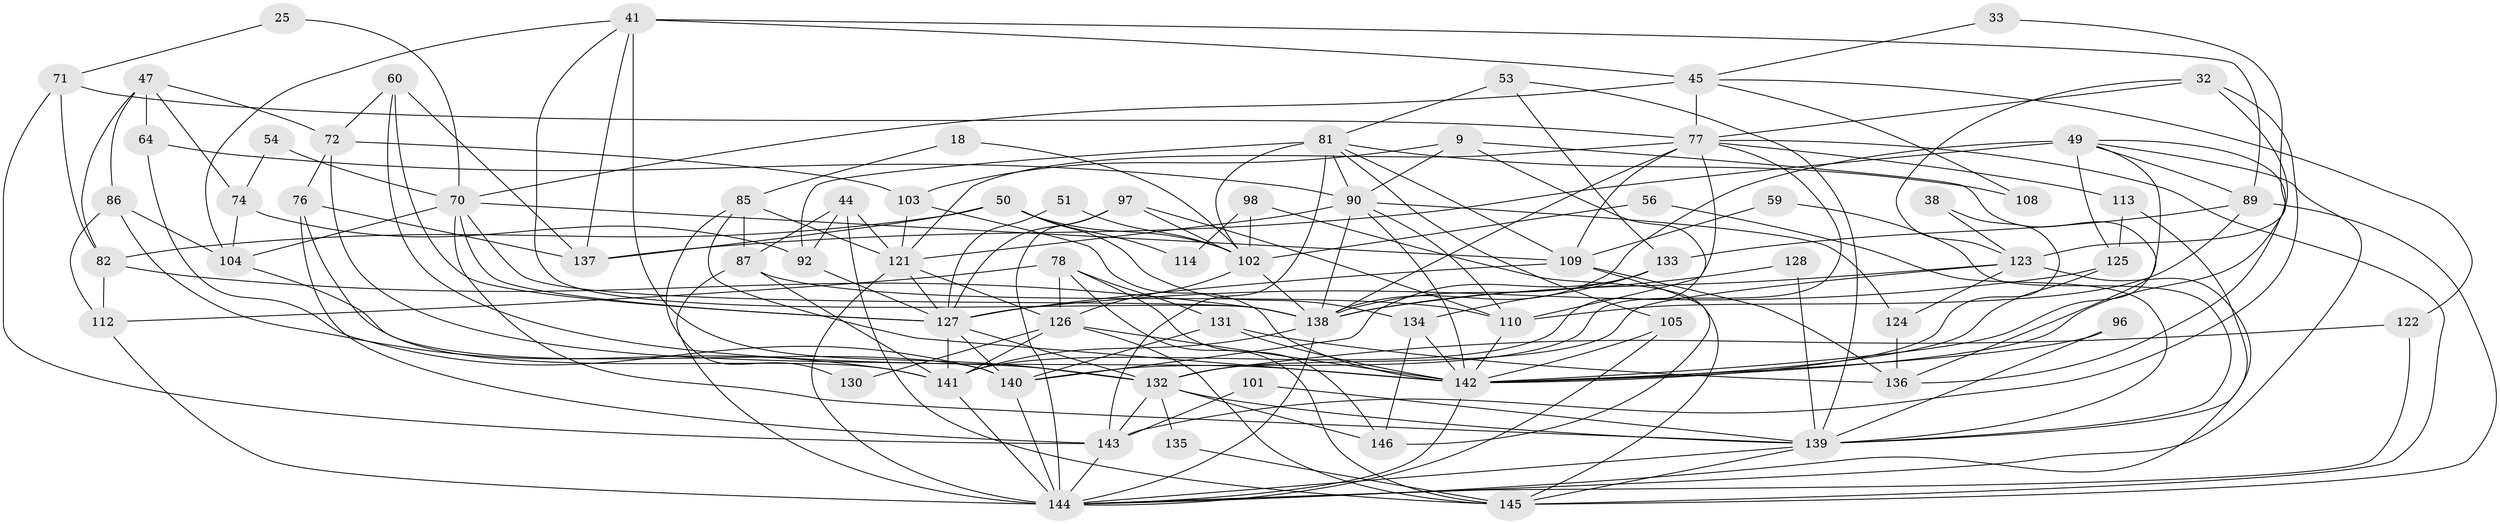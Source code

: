 // original degree distribution, {4: 0.2328767123287671, 2: 0.1643835616438356, 3: 0.2465753424657534, 5: 0.2054794520547945, 6: 0.0958904109589041, 7: 0.0410958904109589, 8: 0.0136986301369863}
// Generated by graph-tools (version 1.1) at 2025/49/03/09/25 04:49:58]
// undirected, 73 vertices, 187 edges
graph export_dot {
graph [start="1"]
  node [color=gray90,style=filled];
  9;
  18;
  25;
  32 [super="+7"];
  33;
  38;
  41;
  44;
  45 [super="+37"];
  47;
  49 [super="+23+2"];
  50 [super="+48"];
  51;
  53;
  54;
  56;
  59;
  60 [super="+4"];
  64;
  70 [super="+1+8"];
  71;
  72;
  74;
  76;
  77 [super="+17+62"];
  78;
  81 [super="+14"];
  82 [super="+75"];
  85;
  86;
  87 [super="+35"];
  89 [super="+79"];
  90 [super="+46"];
  92;
  96;
  97;
  98;
  101;
  102 [super="+28"];
  103;
  104 [super="+30"];
  105;
  108;
  109 [super="+24+10"];
  110 [super="+21"];
  112 [super="+52"];
  113;
  114 [super="+27"];
  121 [super="+39+83"];
  122;
  123 [super="+31+11"];
  124;
  125 [super="+73"];
  126 [super="+13+95"];
  127 [super="+61"];
  128;
  130;
  131 [super="+84"];
  132 [super="+43"];
  133;
  134;
  135;
  136 [super="+40"];
  137 [super="+20"];
  138 [super="+107+119+129"];
  139 [super="+26+57+118"];
  140 [super="+106+93"];
  141 [super="+5+66"];
  142 [super="+117"];
  143 [super="+80"];
  144 [super="+12+88+94+115"];
  145 [super="+120"];
  146 [super="+65"];
  9 -- 103;
  9 -- 141 [weight=2];
  9 -- 90;
  9 -- 136;
  18 -- 102;
  18 -- 85;
  25 -- 70;
  25 -- 71;
  32 -- 143;
  32 -- 123;
  32 -- 77;
  32 -- 142 [weight=2];
  33 -- 123;
  33 -- 45;
  38 -- 123;
  38 -- 142;
  41 -- 45 [weight=2];
  41 -- 137;
  41 -- 104;
  41 -- 138;
  41 -- 132;
  41 -- 89;
  44 -- 121;
  44 -- 92;
  44 -- 145;
  44 -- 87;
  45 -- 70;
  45 -- 77;
  45 -- 122;
  45 -- 108;
  47 -- 86;
  47 -- 72;
  47 -- 64;
  47 -- 74;
  47 -- 82;
  49 -- 137;
  49 -- 138 [weight=3];
  49 -- 142;
  49 -- 125;
  49 -- 89;
  49 -- 136;
  49 -- 144;
  50 -- 134;
  50 -- 82;
  50 -- 137;
  50 -- 102;
  50 -- 114;
  51 -- 127;
  51 -- 102;
  53 -- 133;
  53 -- 139;
  53 -- 81;
  54 -- 74;
  54 -- 70;
  56 -- 139;
  56 -- 102;
  59 -- 139 [weight=2];
  59 -- 109 [weight=2];
  60 -- 72;
  60 -- 137;
  60 -- 127;
  60 -- 142;
  64 -- 90;
  64 -- 140;
  70 -- 138;
  70 -- 104;
  70 -- 109;
  70 -- 139;
  70 -- 127;
  71 -- 82;
  71 -- 143;
  71 -- 77;
  72 -- 132;
  72 -- 103;
  72 -- 76;
  74 -- 92;
  74 -- 104;
  76 -- 141 [weight=2];
  76 -- 143;
  76 -- 137;
  77 -- 109 [weight=2];
  77 -- 138;
  77 -- 110 [weight=2];
  77 -- 113;
  77 -- 140;
  77 -- 145;
  77 -- 121;
  78 -- 126 [weight=3];
  78 -- 146;
  78 -- 112;
  78 -- 131;
  78 -- 145;
  81 -- 102 [weight=2];
  81 -- 105;
  81 -- 108;
  81 -- 92;
  81 -- 143 [weight=2];
  81 -- 90;
  81 -- 109;
  82 -- 112;
  82 -- 138;
  85 -- 87 [weight=2];
  85 -- 130;
  85 -- 142;
  85 -- 121;
  86 -- 104;
  86 -- 141;
  86 -- 112;
  87 -- 110;
  87 -- 144;
  87 -- 141;
  89 -- 133;
  89 -- 110;
  89 -- 145;
  90 -- 121;
  90 -- 124;
  90 -- 110 [weight=2];
  90 -- 138 [weight=2];
  90 -- 142;
  92 -- 127 [weight=2];
  96 -- 139;
  96 -- 142;
  97 -- 102;
  97 -- 110;
  97 -- 127;
  97 -- 144 [weight=2];
  98 -- 114 [weight=2];
  98 -- 102;
  98 -- 145;
  101 -- 143;
  101 -- 139;
  102 -- 126;
  102 -- 138;
  103 -- 142;
  103 -- 121;
  104 -- 140;
  105 -- 142;
  105 -- 144;
  109 -- 127;
  109 -- 136;
  109 -- 146;
  110 -- 142;
  112 -- 144 [weight=2];
  113 -- 125;
  113 -- 139;
  121 -- 126;
  121 -- 144 [weight=2];
  121 -- 127;
  122 -- 132;
  122 -- 144;
  123 -- 144;
  123 -- 138 [weight=2];
  123 -- 132;
  123 -- 124;
  124 -- 136;
  125 -- 142 [weight=3];
  125 -- 127;
  126 -- 142 [weight=3];
  126 -- 130;
  126 -- 141;
  126 -- 145;
  127 -- 140;
  127 -- 141;
  127 -- 132;
  128 -- 138;
  128 -- 139;
  131 -- 142;
  131 -- 136;
  131 -- 140;
  132 -- 143;
  132 -- 139;
  132 -- 135;
  132 -- 146;
  133 -- 134;
  133 -- 138;
  133 -- 140;
  134 -- 142;
  134 -- 146;
  135 -- 145;
  138 -- 141;
  138 -- 144;
  139 -- 144 [weight=2];
  139 -- 145;
  140 -- 144 [weight=2];
  141 -- 144;
  142 -- 144;
  143 -- 144;
}

